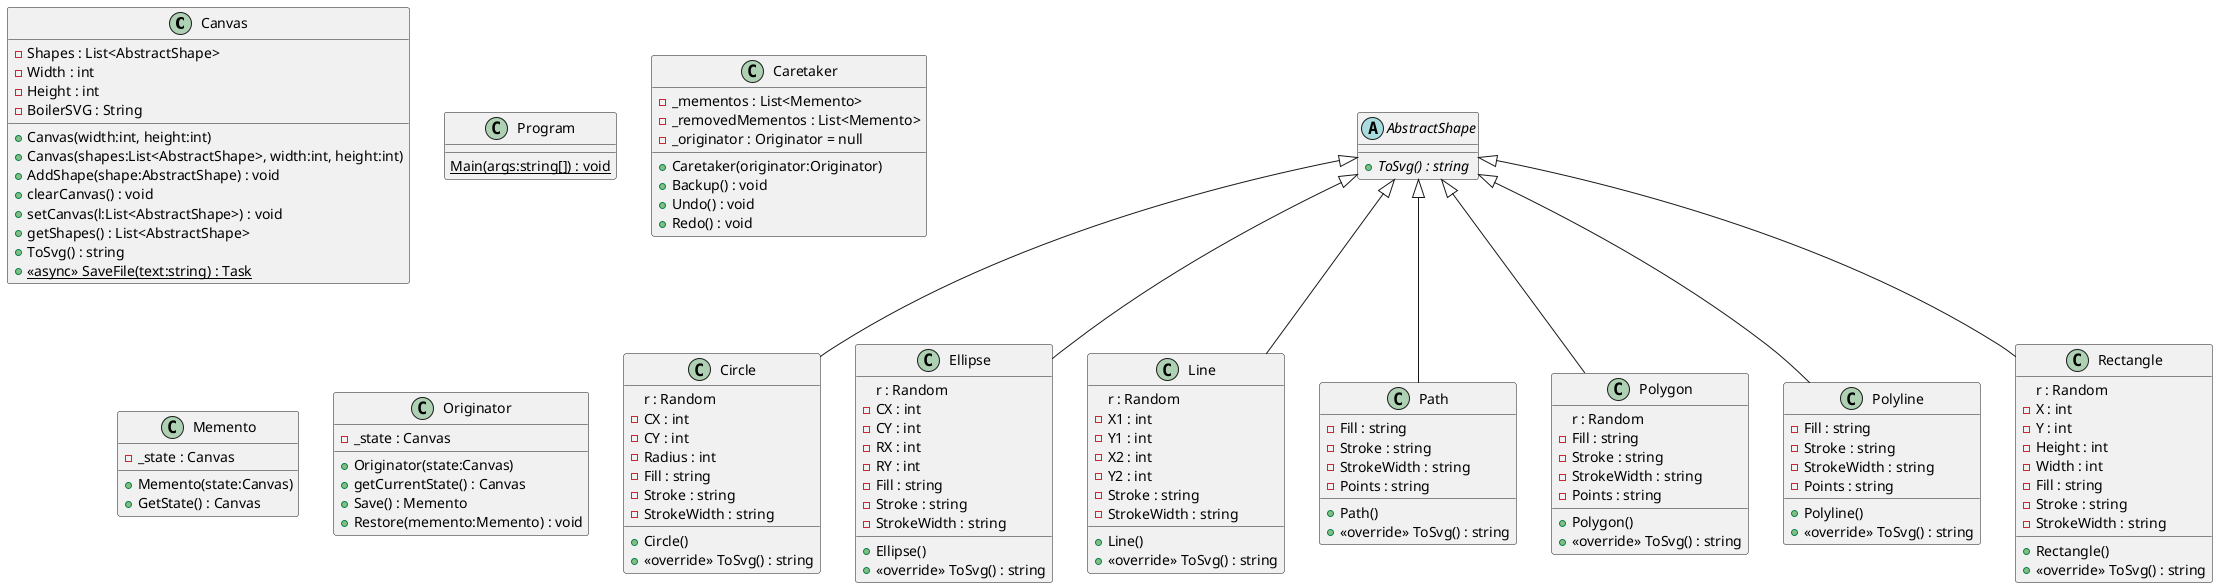 @startuml
class Canvas {
    - Shapes : List<AbstractShape>
    - Width : int
    - Height : int
    + Canvas(width:int, height:int)
    + Canvas(shapes:List<AbstractShape>, width:int, height:int)
    - BoilerSVG : String
    + AddShape(shape:AbstractShape) : void
    + clearCanvas() : void
    + setCanvas(l:List<AbstractShape>) : void
    + getShapes() : List<AbstractShape>
    + ToSvg() : string
    + {static} <<async>> SaveFile(text:string) : Task
}
class Circle {
    r : Random
    - CX : int
    - CY : int
    - Radius : int
    - Fill : string
    - Stroke : string
    - StrokeWidth : string
    + Circle()
    + <<override>> ToSvg() : string
}
AbstractShape <|-- Circle
class Ellipse {
    r : Random
    - CX : int
    - CY : int
    - RX : int
    - RY : int
    - Fill : string
    - Stroke : string
    - StrokeWidth : string
    + Ellipse()
    + <<override>> ToSvg() : string
}
AbstractShape <|-- Ellipse
class Line {
    r : Random
    - X1 : int
    - Y1 : int
    - X2 : int
    - Y2 : int
    - Stroke : string
    - StrokeWidth : string
    + Line()
    + <<override>> ToSvg() : string
}
AbstractShape <|-- Line
class Path {
    - Fill : string
    - Stroke : string
    - StrokeWidth : string
    - Points : string
    + Path()
    + <<override>> ToSvg() : string
}
AbstractShape <|-- Path
class Polygon {
    r : Random
    - Fill : string
    - Stroke : string
    - StrokeWidth : string
    - Points : string
    + Polygon()
    + <<override>> ToSvg() : string
}
AbstractShape <|-- Polygon
class Polyline {
    - Fill : string
    - Stroke : string
    - StrokeWidth : string
    - Points : string
    + Polyline()
    + <<override>> ToSvg() : string
}
AbstractShape <|-- Polyline
class Program {
    {static} Main(args:string[]) : void
}
abstract class AbstractShape {
    + {abstract} ToSvg() : string
}
class Rectangle {
    r : Random
    - X : int
    - Y : int
    - Height : int
    - Width : int
    - Fill : string
    - Stroke : string
    - StrokeWidth : string
    + Rectangle()
    + <<override>> ToSvg() : string
}
AbstractShape <|-- Rectangle
class Caretaker {
    - _mementos : List<Memento>
    - _removedMementos : List<Memento>
    - _originator : Originator = null
    + Caretaker(originator:Originator)
    + Backup() : void
    + Undo() : void
    + Redo() : void
}
class Memento {
    - _state : Canvas
    + Memento(state:Canvas)
    + GetState() : Canvas
}
class Originator {
    - _state : Canvas
    + Originator(state:Canvas)
    + getCurrentState() : Canvas
    + Save() : Memento
    + Restore(memento:Memento) : void
}
@enduml

